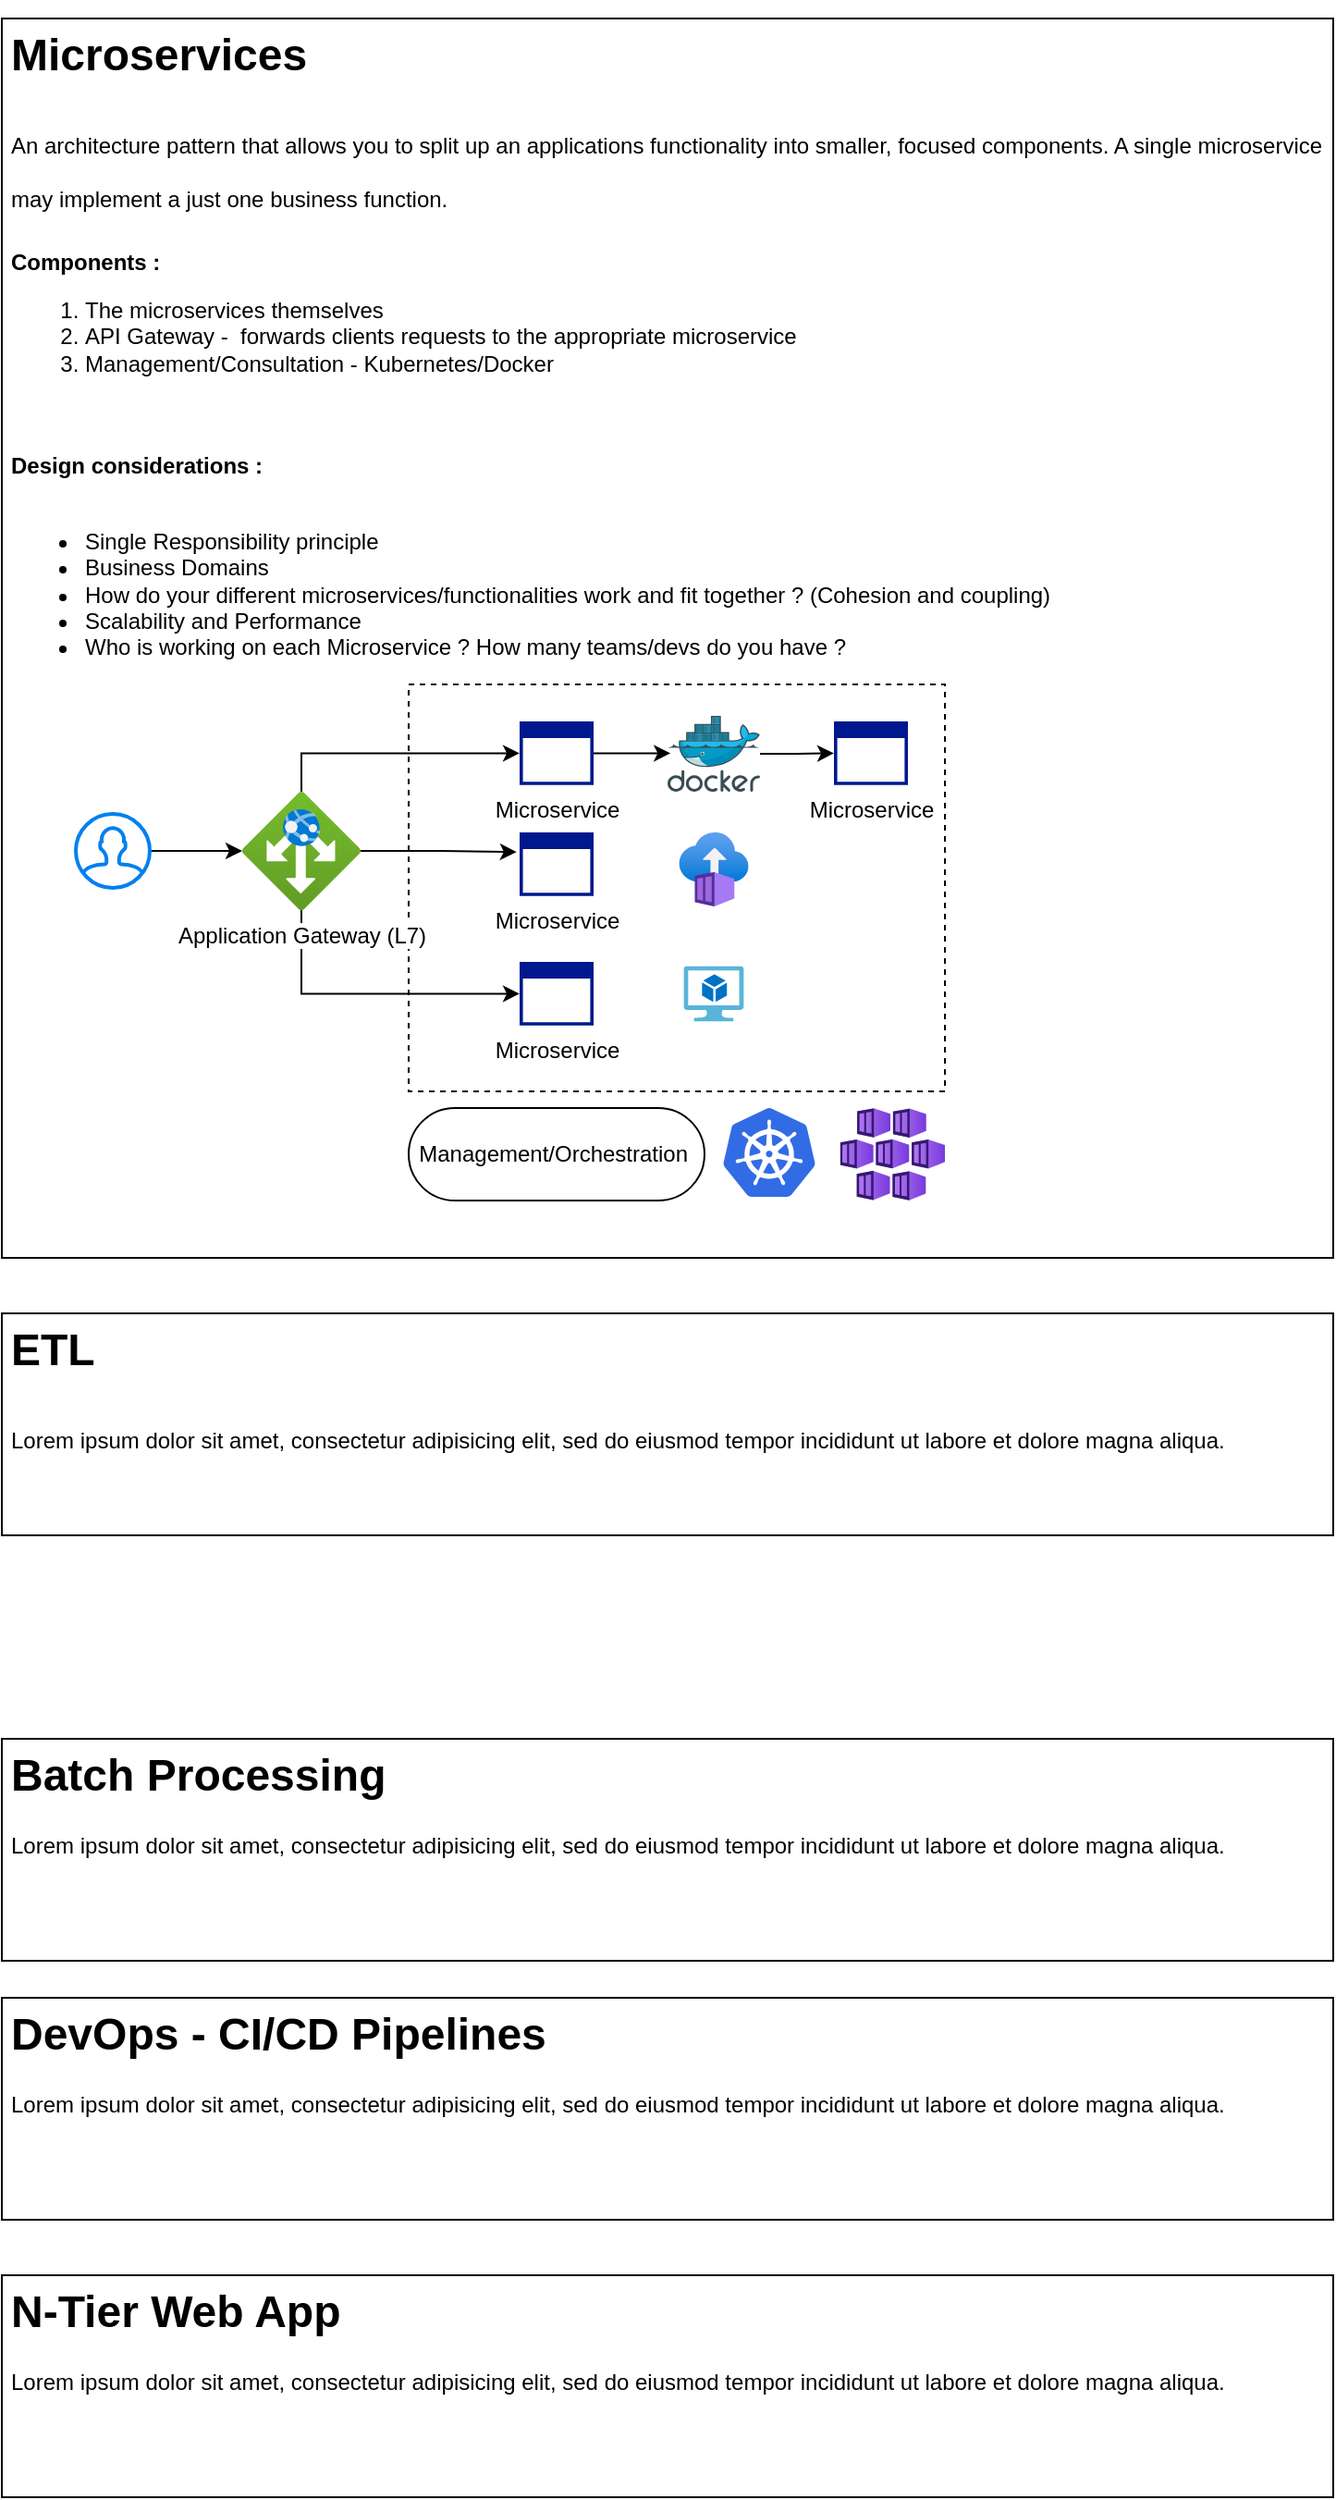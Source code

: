 <mxfile version="21.3.5" type="github">
  <diagram name="Page-1" id="pLBHRt27ivOksxlhdlx6">
    <mxGraphModel dx="1050" dy="1641" grid="1" gridSize="10" guides="1" tooltips="1" connect="1" arrows="1" fold="1" page="1" pageScale="1" pageWidth="850" pageHeight="1100" math="0" shadow="0">
      <root>
        <mxCell id="0" />
        <mxCell id="1" parent="0" />
        <mxCell id="Wj9Va1_H9lN5sTpoG72n-21" value="" style="html=1;dashed=1;whiteSpace=wrap;" vertex="1" parent="1">
          <mxGeometry x="310" y="-140" width="290" height="220" as="geometry" />
        </mxCell>
        <mxCell id="Wj9Va1_H9lN5sTpoG72n-1" value="&lt;h1&gt;&lt;span style=&quot;background-color: initial;&quot;&gt;ETL&lt;/span&gt;&lt;/h1&gt;&lt;h1&gt;&lt;span style=&quot;background-color: initial; font-size: 12px; font-weight: normal;&quot;&gt;Lorem ipsum dolor sit amet, consectetur adipisicing elit, sed do eiusmod tempor incididunt ut labore et dolore magna aliqua.&lt;/span&gt;&lt;br&gt;&lt;/h1&gt;" style="text;html=1;strokeColor=default;fillColor=none;spacing=5;spacingTop=-20;whiteSpace=wrap;overflow=hidden;rounded=0;perimeterSpacing=1;" vertex="1" parent="1">
          <mxGeometry x="90" y="200" width="720" height="120" as="geometry" />
        </mxCell>
        <mxCell id="Wj9Va1_H9lN5sTpoG72n-2" value="&lt;h1&gt;N-Tier Web App&lt;/h1&gt;&lt;p&gt;Lorem ipsum dolor sit amet, consectetur adipisicing elit, sed do eiusmod tempor incididunt ut labore et dolore magna aliqua.&lt;/p&gt;" style="text;html=1;strokeColor=default;fillColor=none;spacing=5;spacingTop=-20;whiteSpace=wrap;overflow=hidden;rounded=0;perimeterSpacing=1;" vertex="1" parent="1">
          <mxGeometry x="90" y="720" width="720" height="120" as="geometry" />
        </mxCell>
        <mxCell id="Wj9Va1_H9lN5sTpoG72n-3" value="&lt;h1&gt;&lt;span style=&quot;background-color: initial;&quot;&gt;Microservices&lt;/span&gt;&lt;/h1&gt;&lt;h1&gt;&lt;span style=&quot;background-color: initial; font-size: 12px; font-weight: normal;&quot;&gt;An architecture pattern that allows you to split up an applications functionality into smaller, focused components. A single microservice may implement a just one business function.&lt;/span&gt;&lt;br&gt;&lt;/h1&gt;&lt;div&gt;&lt;b&gt;Components :&lt;/b&gt;&lt;/div&gt;&lt;div&gt;&lt;ol&gt;&lt;li&gt;The microservices themselves&lt;/li&gt;&lt;li&gt;API Gateway -&amp;nbsp; forwards clients requests to the appropriate microservice&lt;/li&gt;&lt;li&gt;Management/Consultation - Kubernetes/Docker&lt;/li&gt;&lt;/ol&gt;&lt;/div&gt;&lt;div&gt;&lt;span style=&quot;background-color: initial; font-size: 12px; font-weight: normal;&quot;&gt;&lt;br&gt;&lt;/span&gt;&lt;/div&gt;&lt;div&gt;&lt;span style=&quot;background-color: initial; font-size: 12px; font-weight: normal;&quot;&gt;&lt;br&gt;&lt;/span&gt;&lt;/div&gt;&lt;div&gt;&lt;b&gt;Design considerations :&lt;span style=&quot;white-space: pre;&quot;&gt;&#x9;&lt;/span&gt;&lt;/b&gt;&lt;/div&gt;&lt;div&gt;&lt;br&gt;&lt;/div&gt;&lt;div&gt;&lt;ul&gt;&lt;li&gt;Single Responsibility principle&lt;/li&gt;&lt;li&gt;Business Domains&lt;/li&gt;&lt;li&gt;How do your different microservices/functionalities work and fit together ? (Cohesion and coupling)&lt;/li&gt;&lt;li&gt;Scalability and Performance&lt;/li&gt;&lt;li&gt;Who is working on each Microservice ? How many teams/devs do you have ?&lt;/li&gt;&lt;/ul&gt;&lt;/div&gt;" style="text;html=1;strokeColor=default;fillColor=none;spacing=5;spacingTop=-20;whiteSpace=wrap;overflow=hidden;rounded=0;perimeterSpacing=1;" vertex="1" parent="1">
          <mxGeometry x="90" y="-500" width="720" height="670" as="geometry" />
        </mxCell>
        <mxCell id="Wj9Va1_H9lN5sTpoG72n-4" value="&lt;h1&gt;Batch Processing&lt;/h1&gt;&lt;p&gt;Lorem ipsum dolor sit amet, consectetur adipisicing elit, sed do eiusmod tempor incididunt ut labore et dolore magna aliqua.&lt;/p&gt;" style="text;html=1;strokeColor=default;fillColor=none;spacing=5;spacingTop=-20;whiteSpace=wrap;overflow=hidden;rounded=0;perimeterSpacing=1;" vertex="1" parent="1">
          <mxGeometry x="90" y="430" width="720" height="120" as="geometry" />
        </mxCell>
        <mxCell id="Wj9Va1_H9lN5sTpoG72n-5" value="&lt;h1&gt;DevOps - CI/CD Pipelines&lt;/h1&gt;&lt;p&gt;Lorem ipsum dolor sit amet, consectetur adipisicing elit, sed do eiusmod tempor incididunt ut labore et dolore magna aliqua.&lt;/p&gt;" style="text;html=1;strokeColor=default;fillColor=none;spacing=5;spacingTop=-20;whiteSpace=wrap;overflow=hidden;rounded=0;perimeterSpacing=1;" vertex="1" parent="1">
          <mxGeometry x="90" y="570" width="720" height="120" as="geometry" />
        </mxCell>
        <mxCell id="Wj9Va1_H9lN5sTpoG72n-17" style="edgeStyle=orthogonalEdgeStyle;rounded=0;orthogonalLoop=1;jettySize=auto;html=1;" edge="1" parent="1" source="Wj9Va1_H9lN5sTpoG72n-7" target="Wj9Va1_H9lN5sTpoG72n-12">
          <mxGeometry relative="1" as="geometry" />
        </mxCell>
        <mxCell id="Wj9Va1_H9lN5sTpoG72n-7" value="" style="html=1;verticalLabelPosition=bottom;align=center;labelBackgroundColor=#ffffff;verticalAlign=top;strokeWidth=2;strokeColor=#0080F0;shadow=0;dashed=0;shape=mxgraph.ios7.icons.user;" vertex="1" parent="1">
          <mxGeometry x="130" y="-70" width="40" height="40" as="geometry" />
        </mxCell>
        <mxCell id="Wj9Va1_H9lN5sTpoG72n-18" style="edgeStyle=orthogonalEdgeStyle;rounded=0;orthogonalLoop=1;jettySize=auto;html=1;entryX=0;entryY=0.5;entryDx=0;entryDy=0;entryPerimeter=0;" edge="1" parent="1" source="Wj9Va1_H9lN5sTpoG72n-12" target="Wj9Va1_H9lN5sTpoG72n-14">
          <mxGeometry relative="1" as="geometry">
            <Array as="points">
              <mxPoint x="252" y="-103" />
            </Array>
          </mxGeometry>
        </mxCell>
        <mxCell id="Wj9Va1_H9lN5sTpoG72n-19" style="edgeStyle=orthogonalEdgeStyle;rounded=0;orthogonalLoop=1;jettySize=auto;html=1;entryX=-0.04;entryY=0.308;entryDx=0;entryDy=0;entryPerimeter=0;" edge="1" parent="1" source="Wj9Va1_H9lN5sTpoG72n-12" target="Wj9Va1_H9lN5sTpoG72n-15">
          <mxGeometry relative="1" as="geometry" />
        </mxCell>
        <mxCell id="Wj9Va1_H9lN5sTpoG72n-20" style="edgeStyle=orthogonalEdgeStyle;rounded=0;orthogonalLoop=1;jettySize=auto;html=1;entryX=0;entryY=0.5;entryDx=0;entryDy=0;entryPerimeter=0;" edge="1" parent="1" source="Wj9Va1_H9lN5sTpoG72n-12" target="Wj9Va1_H9lN5sTpoG72n-16">
          <mxGeometry relative="1" as="geometry">
            <Array as="points">
              <mxPoint x="252" y="27" />
            </Array>
          </mxGeometry>
        </mxCell>
        <mxCell id="Wj9Va1_H9lN5sTpoG72n-12" value="Application Gateway (L7)" style="image;aspect=fixed;html=1;points=[];align=center;fontSize=12;image=img/lib/azure2/networking/Application_Gateways.svg;rotation=0;" vertex="1" parent="1">
          <mxGeometry x="220" y="-82" width="64" height="64" as="geometry" />
        </mxCell>
        <mxCell id="Wj9Va1_H9lN5sTpoG72n-31" style="edgeStyle=orthogonalEdgeStyle;rounded=0;orthogonalLoop=1;jettySize=auto;html=1;exitX=1;exitY=0.5;exitDx=0;exitDy=0;exitPerimeter=0;entryX=0.032;entryY=0.493;entryDx=0;entryDy=0;entryPerimeter=0;" edge="1" parent="1" source="Wj9Va1_H9lN5sTpoG72n-14" target="Wj9Va1_H9lN5sTpoG72n-24">
          <mxGeometry relative="1" as="geometry" />
        </mxCell>
        <mxCell id="Wj9Va1_H9lN5sTpoG72n-14" value="Microservice" style="sketch=0;aspect=fixed;pointerEvents=1;shadow=0;dashed=0;html=1;strokeColor=none;labelPosition=center;verticalLabelPosition=bottom;verticalAlign=top;align=center;fillColor=#00188D;shape=mxgraph.mscae.enterprise.application_blank" vertex="1" parent="1">
          <mxGeometry x="370" y="-120" width="40" height="34.4" as="geometry" />
        </mxCell>
        <mxCell id="Wj9Va1_H9lN5sTpoG72n-15" value="Microservice" style="sketch=0;aspect=fixed;pointerEvents=1;shadow=0;dashed=0;html=1;strokeColor=none;labelPosition=center;verticalLabelPosition=bottom;verticalAlign=top;align=center;fillColor=#00188D;shape=mxgraph.mscae.enterprise.application_blank" vertex="1" parent="1">
          <mxGeometry x="370" y="-60" width="40" height="34.4" as="geometry" />
        </mxCell>
        <mxCell id="Wj9Va1_H9lN5sTpoG72n-16" value="Microservice" style="sketch=0;aspect=fixed;pointerEvents=1;shadow=0;dashed=0;html=1;strokeColor=none;labelPosition=center;verticalLabelPosition=bottom;verticalAlign=top;align=center;fillColor=#00188D;shape=mxgraph.mscae.enterprise.application_blank" vertex="1" parent="1">
          <mxGeometry x="370" y="10.0" width="40" height="34.4" as="geometry" />
        </mxCell>
        <mxCell id="Wj9Va1_H9lN5sTpoG72n-22" value="Management/Orchestration&amp;nbsp;" style="html=1;dashed=0;whiteSpace=wrap;shape=mxgraph.dfd.start;align=center;" vertex="1" parent="1">
          <mxGeometry x="310" y="89" width="160" height="50" as="geometry" />
        </mxCell>
        <mxCell id="Wj9Va1_H9lN5sTpoG72n-23" value="" style="image;sketch=0;aspect=fixed;html=1;points=[];align=center;fontSize=12;image=img/lib/mscae/Kubernetes.svg;" vertex="1" parent="1">
          <mxGeometry x="480" y="89" width="50" height="48" as="geometry" />
        </mxCell>
        <mxCell id="Wj9Va1_H9lN5sTpoG72n-32" style="edgeStyle=orthogonalEdgeStyle;rounded=0;orthogonalLoop=1;jettySize=auto;html=1;entryX=0;entryY=0.5;entryDx=0;entryDy=0;entryPerimeter=0;" edge="1" parent="1" source="Wj9Va1_H9lN5sTpoG72n-24" target="Wj9Va1_H9lN5sTpoG72n-30">
          <mxGeometry relative="1" as="geometry" />
        </mxCell>
        <mxCell id="Wj9Va1_H9lN5sTpoG72n-24" value="" style="image;sketch=0;aspect=fixed;html=1;points=[];align=center;fontSize=12;image=img/lib/mscae/Docker.svg;" vertex="1" parent="1">
          <mxGeometry x="450" y="-123" width="50" height="41" as="geometry" />
        </mxCell>
        <mxCell id="Wj9Va1_H9lN5sTpoG72n-25" value="" style="image;aspect=fixed;html=1;points=[];align=center;fontSize=12;image=img/lib/azure2/compute/Kubernetes_Services.svg;" vertex="1" parent="1">
          <mxGeometry x="543.33" y="89" width="56.67" height="50" as="geometry" />
        </mxCell>
        <mxCell id="Wj9Va1_H9lN5sTpoG72n-26" value="" style="image;aspect=fixed;html=1;points=[];align=center;fontSize=12;image=img/lib/azure2/compute/Container_Instances.svg;" vertex="1" parent="1">
          <mxGeometry x="456.17" y="-60" width="37.65" height="40" as="geometry" />
        </mxCell>
        <mxCell id="Wj9Va1_H9lN5sTpoG72n-27" value="" style="image;sketch=0;aspect=fixed;html=1;points=[];align=center;fontSize=12;image=img/lib/mscae/Virtual_Machine_2.svg;" vertex="1" parent="1">
          <mxGeometry x="458.69" y="12.2" width="32.61" height="30" as="geometry" />
        </mxCell>
        <mxCell id="Wj9Va1_H9lN5sTpoG72n-30" value="Microservice" style="sketch=0;aspect=fixed;pointerEvents=1;shadow=0;dashed=0;html=1;strokeColor=none;labelPosition=center;verticalLabelPosition=bottom;verticalAlign=top;align=center;fillColor=#00188D;shape=mxgraph.mscae.enterprise.application_blank" vertex="1" parent="1">
          <mxGeometry x="540" y="-120" width="40" height="34.4" as="geometry" />
        </mxCell>
      </root>
    </mxGraphModel>
  </diagram>
</mxfile>

